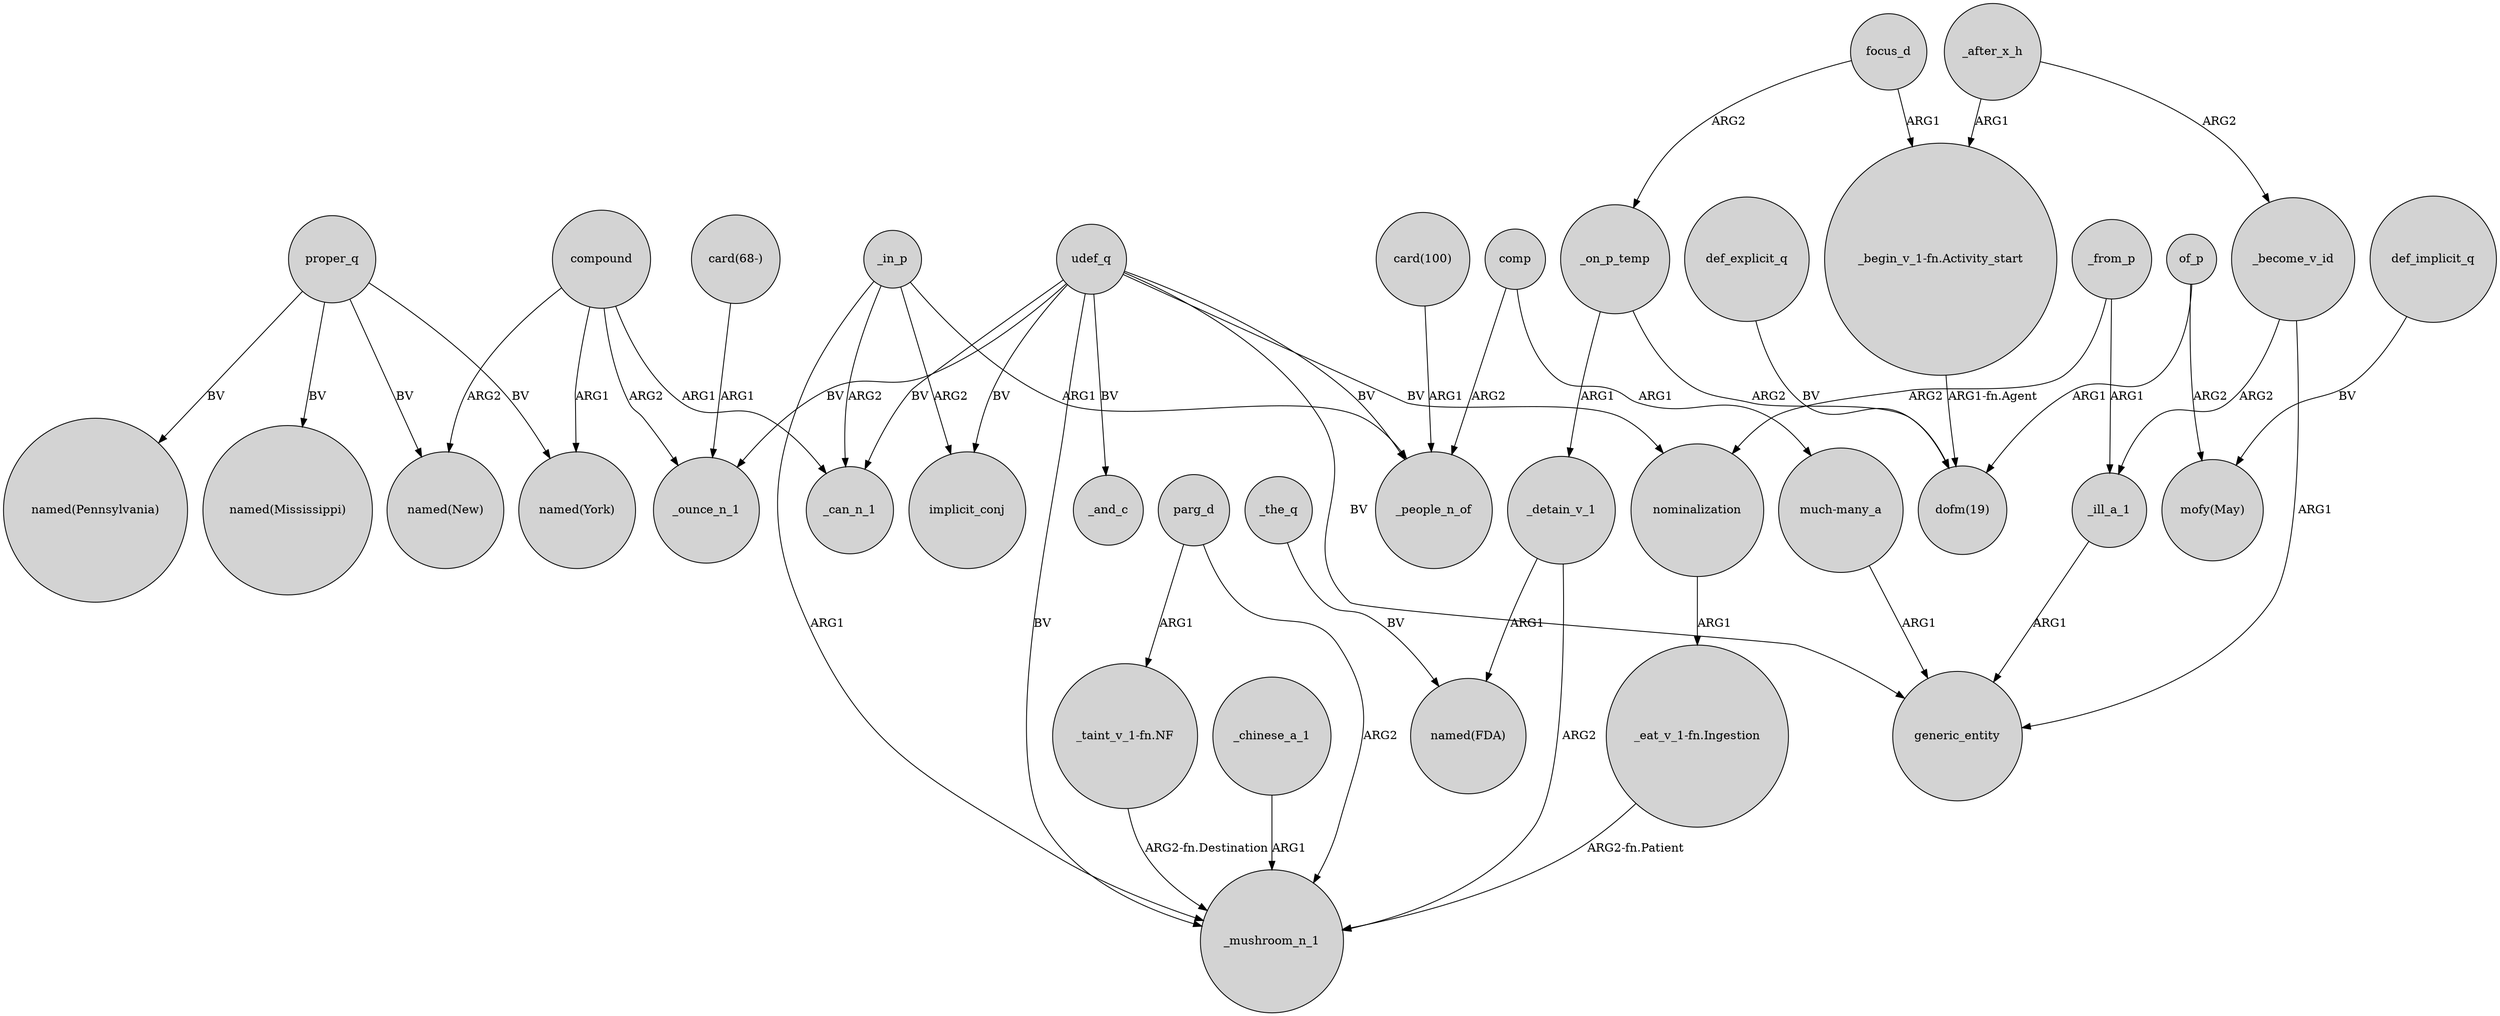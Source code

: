 digraph {
	node [shape=circle style=filled]
	_in_p -> _can_n_1 [label=ARG2]
	compound -> "named(New)" [label=ARG2]
	_on_p_temp -> _detain_v_1 [label=ARG1]
	udef_q -> _mushroom_n_1 [label=BV]
	"card(68-)" -> _ounce_n_1 [label=ARG1]
	_chinese_a_1 -> _mushroom_n_1 [label=ARG1]
	udef_q -> generic_entity [label=BV]
	proper_q -> "named(New)" [label=BV]
	"much-many_a" -> generic_entity [label=ARG1]
	"card(100)" -> _people_n_of [label=ARG1]
	_ill_a_1 -> generic_entity [label=ARG1]
	"_eat_v_1-fn.Ingestion" -> _mushroom_n_1 [label="ARG2-fn.Patient"]
	_detain_v_1 -> "named(FDA)" [label=ARG1]
	def_implicit_q -> "mofy(May)" [label=BV]
	udef_q -> _ounce_n_1 [label=BV]
	compound -> _can_n_1 [label=ARG1]
	_from_p -> _ill_a_1 [label=ARG1]
	"_begin_v_1-fn.Activity_start" -> "dofm(19)" [label="ARG1-fn.Agent"]
	_become_v_id -> generic_entity [label=ARG1]
	focus_d -> "_begin_v_1-fn.Activity_start" [label=ARG1]
	_the_q -> "named(FDA)" [label=BV]
	focus_d -> _on_p_temp [label=ARG2]
	udef_q -> implicit_conj [label=BV]
	"_taint_v_1-fn.NF" -> _mushroom_n_1 [label="ARG2-fn.Destination"]
	udef_q -> _people_n_of [label=BV]
	compound -> "named(York)" [label=ARG1]
	comp -> "much-many_a" [label=ARG1]
	_after_x_h -> _become_v_id [label=ARG2]
	def_explicit_q -> "dofm(19)" [label=BV]
	nominalization -> "_eat_v_1-fn.Ingestion" [label=ARG1]
	_in_p -> _people_n_of [label=ARG1]
	compound -> _ounce_n_1 [label=ARG2]
	udef_q -> nominalization [label=BV]
	_become_v_id -> _ill_a_1 [label=ARG2]
	_detain_v_1 -> _mushroom_n_1 [label=ARG2]
	_from_p -> nominalization [label=ARG2]
	of_p -> "dofm(19)" [label=ARG1]
	of_p -> "mofy(May)" [label=ARG2]
	parg_d -> _mushroom_n_1 [label=ARG2]
	_in_p -> implicit_conj [label=ARG2]
	proper_q -> "named(Pennsylvania)" [label=BV]
	parg_d -> "_taint_v_1-fn.NF" [label=ARG1]
	_on_p_temp -> "dofm(19)" [label=ARG2]
	proper_q -> "named(York)" [label=BV]
	udef_q -> _and_c [label=BV]
	comp -> _people_n_of [label=ARG2]
	_after_x_h -> "_begin_v_1-fn.Activity_start" [label=ARG1]
	_in_p -> _mushroom_n_1 [label=ARG1]
	proper_q -> "named(Mississippi)" [label=BV]
	udef_q -> _can_n_1 [label=BV]
}
